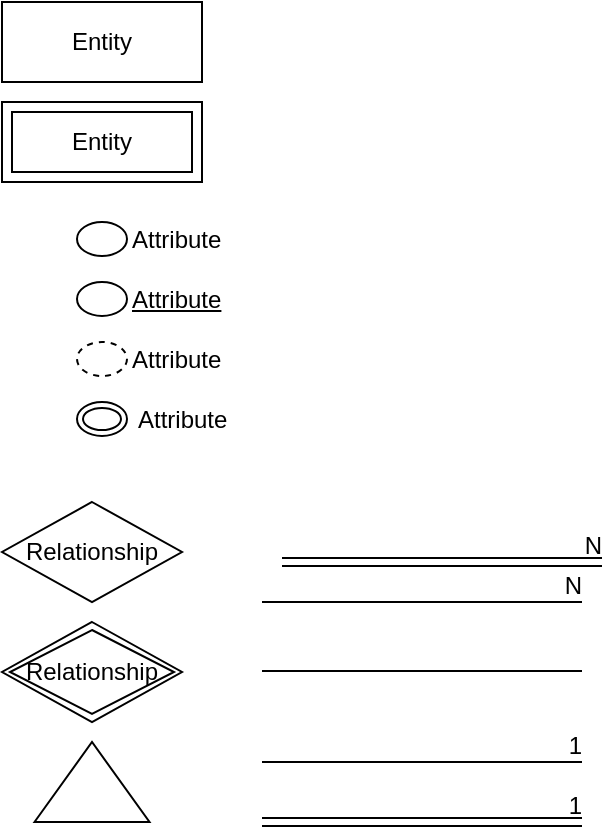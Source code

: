 <mxfile version="15.4.0" type="github">
  <diagram id="R2lEEEUBdFMjLlhIrx00" name="Page-1">
    <mxGraphModel dx="868" dy="483" grid="1" gridSize="10" guides="1" tooltips="1" connect="1" arrows="1" fold="1" page="1" pageScale="1" pageWidth="850" pageHeight="1100" math="0" shadow="0" extFonts="Permanent Marker^https://fonts.googleapis.com/css?family=Permanent+Marker">
      <root>
        <mxCell id="0" />
        <mxCell id="1" parent="0" />
        <mxCell id="LaCqjonQ206W_pseUAjR-1" value="Entity" style="whiteSpace=wrap;html=1;align=center;" vertex="1" parent="1">
          <mxGeometry x="30" y="30" width="100" height="40" as="geometry" />
        </mxCell>
        <mxCell id="LaCqjonQ206W_pseUAjR-3" value="Attribute" style="ellipse;whiteSpace=wrap;html=1;align=left;spacingLeft=25;" vertex="1" parent="1">
          <mxGeometry x="67.5" y="140" width="25" height="17" as="geometry" />
        </mxCell>
        <mxCell id="LaCqjonQ206W_pseUAjR-6" value="Entity" style="shape=ext;margin=3;double=1;whiteSpace=wrap;html=1;align=center;" vertex="1" parent="1">
          <mxGeometry x="30" y="80" width="100" height="40" as="geometry" />
        </mxCell>
        <mxCell id="LaCqjonQ206W_pseUAjR-7" value="Attribute" style="ellipse;whiteSpace=wrap;html=1;align=left;spacingLeft=25;fontStyle=4" vertex="1" parent="1">
          <mxGeometry x="67.5" y="170" width="25" height="17" as="geometry" />
        </mxCell>
        <mxCell id="LaCqjonQ206W_pseUAjR-8" value="Attribute" style="ellipse;whiteSpace=wrap;html=1;align=left;spacingLeft=25;dashed=1;" vertex="1" parent="1">
          <mxGeometry x="67.5" y="200" width="25" height="17" as="geometry" />
        </mxCell>
        <mxCell id="LaCqjonQ206W_pseUAjR-9" value="Attribute" style="ellipse;shape=doubleEllipse;margin=3;whiteSpace=wrap;html=1;align=left;spacingLeft=25;" vertex="1" parent="1">
          <mxGeometry x="67.5" y="230" width="25" height="17" as="geometry" />
        </mxCell>
        <mxCell id="LaCqjonQ206W_pseUAjR-11" value="Relationship" style="shape=rhombus;perimeter=rhombusPerimeter;whiteSpace=wrap;html=1;align=center;" vertex="1" parent="1">
          <mxGeometry x="30" y="280" width="90" height="50" as="geometry" />
        </mxCell>
        <mxCell id="LaCqjonQ206W_pseUAjR-13" value="Relationship" style="shape=rhombus;double=1;perimeter=rhombusPerimeter;whiteSpace=wrap;html=1;align=center;" vertex="1" parent="1">
          <mxGeometry x="30" y="340" width="90" height="50" as="geometry" />
        </mxCell>
        <mxCell id="LaCqjonQ206W_pseUAjR-14" value="" style="triangle;whiteSpace=wrap;html=1;align=left;rotation=0;direction=north;" vertex="1" parent="1">
          <mxGeometry x="46.25" y="400" width="57.5" height="40" as="geometry" />
        </mxCell>
        <mxCell id="LaCqjonQ206W_pseUAjR-15" value="" style="endArrow=none;html=1;rounded=0;edgeStyle=orthogonalEdgeStyle;" edge="1" parent="1">
          <mxGeometry relative="1" as="geometry">
            <mxPoint x="160" y="364.5" as="sourcePoint" />
            <mxPoint x="320" y="364.5" as="targetPoint" />
            <Array as="points">
              <mxPoint x="240" y="364.5" />
              <mxPoint x="240" y="364.5" />
            </Array>
          </mxGeometry>
        </mxCell>
        <mxCell id="LaCqjonQ206W_pseUAjR-16" value="" style="endArrow=none;html=1;rounded=0;edgeStyle=orthogonalEdgeStyle;" edge="1" parent="1">
          <mxGeometry relative="1" as="geometry">
            <mxPoint x="160" y="410" as="sourcePoint" />
            <mxPoint x="320" y="410" as="targetPoint" />
          </mxGeometry>
        </mxCell>
        <mxCell id="LaCqjonQ206W_pseUAjR-17" value="1" style="resizable=0;html=1;align=right;verticalAlign=bottom;" connectable="0" vertex="1" parent="LaCqjonQ206W_pseUAjR-16">
          <mxGeometry x="1" relative="1" as="geometry" />
        </mxCell>
        <mxCell id="LaCqjonQ206W_pseUAjR-18" value="" style="endArrow=none;html=1;rounded=0;edgeStyle=orthogonalEdgeStyle;" edge="1" parent="1">
          <mxGeometry relative="1" as="geometry">
            <mxPoint x="160" y="330" as="sourcePoint" />
            <mxPoint x="320" y="330" as="targetPoint" />
            <Array as="points">
              <mxPoint x="240" y="330" />
              <mxPoint x="240" y="330" />
            </Array>
          </mxGeometry>
        </mxCell>
        <mxCell id="LaCqjonQ206W_pseUAjR-19" value="N" style="resizable=0;html=1;align=right;verticalAlign=bottom;" connectable="0" vertex="1" parent="LaCqjonQ206W_pseUAjR-18">
          <mxGeometry x="1" relative="1" as="geometry" />
        </mxCell>
        <mxCell id="LaCqjonQ206W_pseUAjR-36" value="" style="shape=link;html=1;rounded=0;edgeStyle=orthogonalEdgeStyle;" edge="1" parent="1">
          <mxGeometry relative="1" as="geometry">
            <mxPoint x="160" y="440" as="sourcePoint" />
            <mxPoint x="320" y="440" as="targetPoint" />
            <Array as="points">
              <mxPoint x="250" y="440" />
              <mxPoint x="250" y="440" />
            </Array>
          </mxGeometry>
        </mxCell>
        <mxCell id="LaCqjonQ206W_pseUAjR-37" value="1" style="resizable=0;html=1;align=right;verticalAlign=bottom;" connectable="0" vertex="1" parent="LaCqjonQ206W_pseUAjR-36">
          <mxGeometry x="1" relative="1" as="geometry" />
        </mxCell>
        <mxCell id="LaCqjonQ206W_pseUAjR-38" value="" style="shape=link;html=1;rounded=0;edgeStyle=orthogonalEdgeStyle;" edge="1" parent="1">
          <mxGeometry relative="1" as="geometry">
            <mxPoint x="170" y="310" as="sourcePoint" />
            <mxPoint x="330" y="310" as="targetPoint" />
          </mxGeometry>
        </mxCell>
        <mxCell id="LaCqjonQ206W_pseUAjR-39" value="N" style="resizable=0;html=1;align=right;verticalAlign=bottom;" connectable="0" vertex="1" parent="LaCqjonQ206W_pseUAjR-38">
          <mxGeometry x="1" relative="1" as="geometry" />
        </mxCell>
      </root>
    </mxGraphModel>
  </diagram>
</mxfile>
